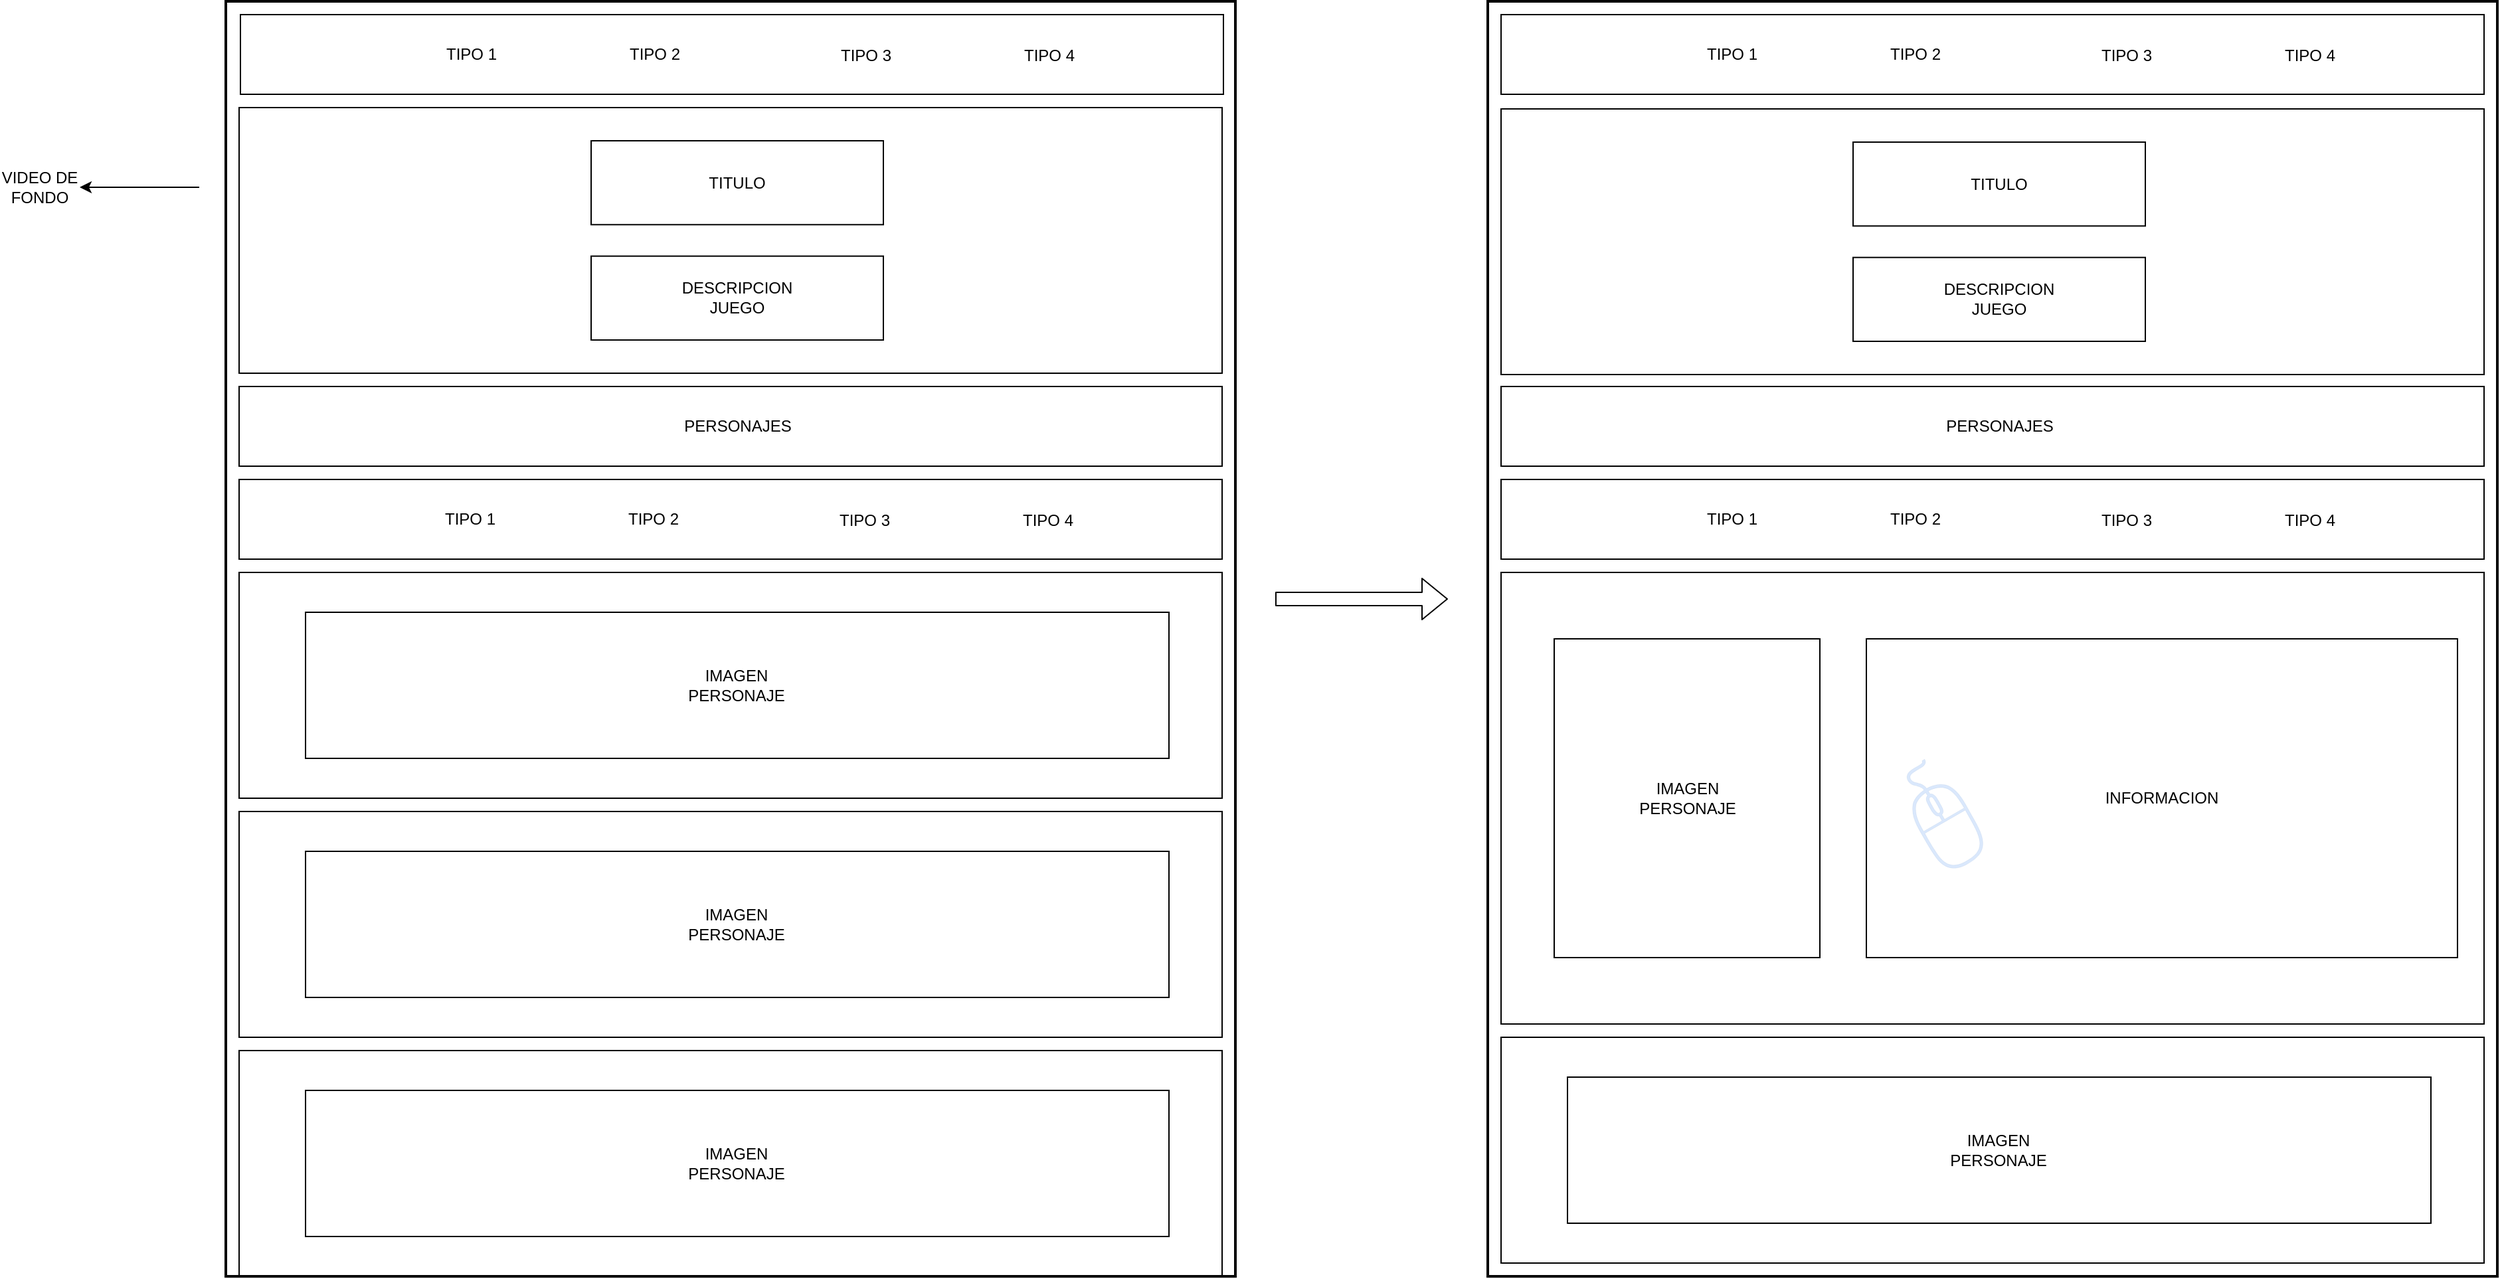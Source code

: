 <mxfile>
    <diagram id="4Bnzrhr5k3Xbg9pZ94Lz" name="Page-1">
        <mxGraphModel dx="2950" dy="1416" grid="1" gridSize="10" guides="1" tooltips="1" connect="1" arrows="1" fold="1" page="1" pageScale="1" pageWidth="850" pageHeight="1100" math="0" shadow="0">
            <root>
                <mxCell id="0"/>
                <mxCell id="1" parent="0"/>
                <mxCell id="2" value="" style="shape=table;startSize=0;container=1;collapsible=0;childLayout=tableLayout;fillColor=none;strokeColor=default;rounded=0;strokeWidth=2;" parent="1" vertex="1">
                    <mxGeometry x="40" y="40" width="760" height="960" as="geometry"/>
                </mxCell>
                <mxCell id="3" value="" style="shape=tableRow;horizontal=0;startSize=0;swimlaneHead=0;swimlaneBody=0;top=0;left=0;bottom=0;right=0;collapsible=0;dropTarget=0;fillColor=none;points=[[0,0.5],[1,0.5]];portConstraint=eastwest;" parent="2" vertex="1">
                    <mxGeometry width="760" height="960" as="geometry"/>
                </mxCell>
                <mxCell id="4" value="" style="shape=partialRectangle;html=1;whiteSpace=wrap;connectable=0;overflow=hidden;fillColor=none;top=0;left=0;bottom=0;right=0;pointerEvents=1;" parent="3" vertex="1">
                    <mxGeometry width="760" height="960" as="geometry">
                        <mxRectangle width="760" height="960" as="alternateBounds"/>
                    </mxGeometry>
                </mxCell>
                <mxCell id="5" value="" style="shape=table;startSize=0;container=1;collapsible=0;childLayout=tableLayout;rounded=0;strokeColor=default;strokeWidth=1;fillColor=none;" parent="1" vertex="1">
                    <mxGeometry x="50" y="120" width="740" height="200" as="geometry"/>
                </mxCell>
                <mxCell id="6" value="" style="shape=tableRow;horizontal=0;startSize=0;swimlaneHead=0;swimlaneBody=0;top=0;left=0;bottom=0;right=0;collapsible=0;dropTarget=0;fillColor=none;points=[[0,0.5],[1,0.5]];portConstraint=eastwest;rounded=0;strokeColor=default;strokeWidth=2;" parent="5" vertex="1">
                    <mxGeometry width="740" height="200" as="geometry"/>
                </mxCell>
                <mxCell id="7" value="" style="shape=partialRectangle;html=1;whiteSpace=wrap;connectable=0;overflow=hidden;fillColor=none;top=0;left=0;bottom=0;right=0;pointerEvents=1;rounded=0;strokeColor=default;strokeWidth=2;" parent="6" vertex="1">
                    <mxGeometry width="740" height="200" as="geometry">
                        <mxRectangle width="740" height="200" as="alternateBounds"/>
                    </mxGeometry>
                </mxCell>
                <mxCell id="14" value="" style="group" parent="1" vertex="1" connectable="0">
                    <mxGeometry x="315" y="145" width="220" height="150" as="geometry"/>
                </mxCell>
                <mxCell id="10" value="" style="group" parent="14" vertex="1" connectable="0">
                    <mxGeometry width="220" height="63.158" as="geometry"/>
                </mxCell>
                <mxCell id="8" value="" style="rounded=0;whiteSpace=wrap;html=1;fillColor=none;" parent="10" vertex="1">
                    <mxGeometry width="220" height="63.158" as="geometry"/>
                </mxCell>
                <mxCell id="9" value="TITULO" style="text;html=1;strokeColor=none;fillColor=none;align=center;verticalAlign=middle;whiteSpace=wrap;rounded=0;" parent="10" vertex="1">
                    <mxGeometry x="80" y="19.737" width="60" height="23.684" as="geometry"/>
                </mxCell>
                <mxCell id="11" value="" style="group" parent="14" vertex="1" connectable="0">
                    <mxGeometry y="86.842" width="220" height="63.158" as="geometry"/>
                </mxCell>
                <mxCell id="12" value="" style="rounded=0;whiteSpace=wrap;html=1;fillColor=none;" parent="11" vertex="1">
                    <mxGeometry width="220" height="63.158" as="geometry"/>
                </mxCell>
                <mxCell id="13" value="DESCRIPCION JUEGO" style="text;html=1;strokeColor=none;fillColor=none;align=center;verticalAlign=middle;whiteSpace=wrap;rounded=0;" parent="11" vertex="1">
                    <mxGeometry x="80" y="19.737" width="60" height="23.684" as="geometry"/>
                </mxCell>
                <mxCell id="15" value="" style="endArrow=classic;html=1;" parent="1" target="16" edge="1">
                    <mxGeometry width="50" height="50" relative="1" as="geometry">
                        <mxPoint x="20" y="180" as="sourcePoint"/>
                        <mxPoint x="-70" y="180" as="targetPoint"/>
                    </mxGeometry>
                </mxCell>
                <mxCell id="16" value="VIDEO DE FONDO" style="text;html=1;strokeColor=none;fillColor=none;align=center;verticalAlign=middle;whiteSpace=wrap;rounded=0;" parent="1" vertex="1">
                    <mxGeometry x="-130" y="165" width="60" height="30" as="geometry"/>
                </mxCell>
                <mxCell id="17" value="" style="shape=table;startSize=0;container=1;collapsible=0;childLayout=tableLayout;rounded=0;strokeColor=default;strokeWidth=1;fillColor=none;" parent="1" vertex="1">
                    <mxGeometry x="50" y="330" width="740" height="60" as="geometry"/>
                </mxCell>
                <mxCell id="18" value="" style="shape=tableRow;horizontal=0;startSize=0;swimlaneHead=0;swimlaneBody=0;top=0;left=0;bottom=0;right=0;collapsible=0;dropTarget=0;fillColor=none;points=[[0,0.5],[1,0.5]];portConstraint=eastwest;rounded=0;strokeColor=default;strokeWidth=2;" parent="17" vertex="1">
                    <mxGeometry width="740" height="60" as="geometry"/>
                </mxCell>
                <mxCell id="19" value="" style="shape=partialRectangle;html=1;whiteSpace=wrap;connectable=0;overflow=hidden;fillColor=none;top=0;left=0;bottom=0;right=0;pointerEvents=1;rounded=0;strokeColor=default;strokeWidth=2;" parent="18" vertex="1">
                    <mxGeometry width="740" height="60" as="geometry">
                        <mxRectangle width="740" height="60" as="alternateBounds"/>
                    </mxGeometry>
                </mxCell>
                <mxCell id="20" value="PERSONAJES" style="text;html=1;strokeColor=none;fillColor=none;align=center;verticalAlign=middle;whiteSpace=wrap;rounded=0;" parent="1" vertex="1">
                    <mxGeometry x="328" y="345" width="195" height="30" as="geometry"/>
                </mxCell>
                <mxCell id="66" value="" style="shape=table;startSize=0;container=1;collapsible=0;childLayout=tableLayout;fillColor=none;strokeColor=default;rounded=0;strokeWidth=2;" parent="1" vertex="1">
                    <mxGeometry x="990" y="40" width="760" height="960" as="geometry"/>
                </mxCell>
                <mxCell id="67" value="" style="shape=tableRow;horizontal=0;startSize=0;swimlaneHead=0;swimlaneBody=0;top=0;left=0;bottom=0;right=0;collapsible=0;dropTarget=0;fillColor=none;points=[[0,0.5],[1,0.5]];portConstraint=eastwest;" parent="66" vertex="1">
                    <mxGeometry width="760" height="960" as="geometry"/>
                </mxCell>
                <mxCell id="68" value="" style="shape=partialRectangle;html=1;whiteSpace=wrap;connectable=0;overflow=hidden;fillColor=none;top=0;left=0;bottom=0;right=0;pointerEvents=1;" parent="67" vertex="1">
                    <mxGeometry width="760" height="960" as="geometry">
                        <mxRectangle width="760" height="960" as="alternateBounds"/>
                    </mxGeometry>
                </mxCell>
                <mxCell id="79" value="" style="shape=table;startSize=0;container=1;collapsible=0;childLayout=tableLayout;rounded=0;strokeColor=default;strokeWidth=1;fillColor=none;" parent="1" vertex="1">
                    <mxGeometry x="1000" y="330" width="740" height="60" as="geometry"/>
                </mxCell>
                <mxCell id="80" value="" style="shape=tableRow;horizontal=0;startSize=0;swimlaneHead=0;swimlaneBody=0;top=0;left=0;bottom=0;right=0;collapsible=0;dropTarget=0;fillColor=none;points=[[0,0.5],[1,0.5]];portConstraint=eastwest;rounded=0;strokeColor=default;strokeWidth=2;" parent="79" vertex="1">
                    <mxGeometry width="740" height="60" as="geometry"/>
                </mxCell>
                <mxCell id="81" value="" style="shape=partialRectangle;html=1;whiteSpace=wrap;connectable=0;overflow=hidden;fillColor=none;top=0;left=0;bottom=0;right=0;pointerEvents=1;rounded=0;strokeColor=default;strokeWidth=2;" parent="80" vertex="1">
                    <mxGeometry width="740" height="60" as="geometry">
                        <mxRectangle width="740" height="60" as="alternateBounds"/>
                    </mxGeometry>
                </mxCell>
                <mxCell id="82" value="PERSONAJES" style="text;html=1;strokeColor=none;fillColor=none;align=center;verticalAlign=middle;whiteSpace=wrap;rounded=0;" parent="1" vertex="1">
                    <mxGeometry x="1278" y="345" width="195" height="30" as="geometry"/>
                </mxCell>
                <mxCell id="83" value="" style="shape=table;startSize=0;container=1;collapsible=0;childLayout=tableLayout;rounded=0;strokeColor=default;strokeWidth=1;fillColor=none;" parent="1" vertex="1">
                    <mxGeometry x="1000" y="400" width="740" height="60" as="geometry"/>
                </mxCell>
                <mxCell id="84" value="" style="shape=tableRow;horizontal=0;startSize=0;swimlaneHead=0;swimlaneBody=0;top=0;left=0;bottom=0;right=0;collapsible=0;dropTarget=0;fillColor=none;points=[[0,0.5],[1,0.5]];portConstraint=eastwest;rounded=0;strokeColor=default;strokeWidth=2;" parent="83" vertex="1">
                    <mxGeometry width="740" height="60" as="geometry"/>
                </mxCell>
                <mxCell id="85" value="" style="shape=partialRectangle;html=1;whiteSpace=wrap;connectable=0;overflow=hidden;fillColor=none;top=0;left=0;bottom=0;right=0;pointerEvents=1;rounded=0;strokeColor=default;strokeWidth=2;" parent="84" vertex="1">
                    <mxGeometry width="740" height="60" as="geometry">
                        <mxRectangle width="740" height="60" as="alternateBounds"/>
                    </mxGeometry>
                </mxCell>
                <mxCell id="86" value="TIPO 1" style="text;html=1;strokeColor=none;fillColor=none;align=center;verticalAlign=middle;whiteSpace=wrap;rounded=0;" parent="1" vertex="1">
                    <mxGeometry x="1113" y="415" width="122" height="30" as="geometry"/>
                </mxCell>
                <mxCell id="87" value="TIPO 2" style="text;html=1;strokeColor=none;fillColor=none;align=center;verticalAlign=middle;whiteSpace=wrap;rounded=0;" parent="1" vertex="1">
                    <mxGeometry x="1251" y="415" width="122" height="30" as="geometry"/>
                </mxCell>
                <mxCell id="88" value="TIPO 4" style="text;html=1;strokeColor=none;fillColor=none;align=center;verticalAlign=middle;whiteSpace=wrap;rounded=0;" parent="1" vertex="1">
                    <mxGeometry x="1548" y="416" width="122" height="30" as="geometry"/>
                </mxCell>
                <mxCell id="89" value="TIPO 3" style="text;html=1;strokeColor=none;fillColor=none;align=center;verticalAlign=middle;whiteSpace=wrap;rounded=0;" parent="1" vertex="1">
                    <mxGeometry x="1410" y="416" width="122" height="30" as="geometry"/>
                </mxCell>
                <mxCell id="90" value="" style="shape=table;startSize=0;container=1;collapsible=0;childLayout=tableLayout;rounded=0;strokeColor=default;strokeWidth=1;fillColor=none;" parent="1" vertex="1">
                    <mxGeometry x="1000" y="470" width="740" height="340" as="geometry"/>
                </mxCell>
                <mxCell id="91" value="" style="shape=tableRow;horizontal=0;startSize=0;swimlaneHead=0;swimlaneBody=0;top=0;left=0;bottom=0;right=0;collapsible=0;dropTarget=0;fillColor=none;points=[[0,0.5],[1,0.5]];portConstraint=eastwest;rounded=0;strokeColor=default;strokeWidth=2;" parent="90" vertex="1">
                    <mxGeometry width="740" height="340" as="geometry"/>
                </mxCell>
                <mxCell id="92" value="" style="shape=partialRectangle;html=1;whiteSpace=wrap;connectable=0;overflow=hidden;fillColor=none;top=0;left=0;bottom=0;right=0;pointerEvents=1;rounded=0;strokeColor=default;strokeWidth=2;" parent="91" vertex="1">
                    <mxGeometry width="740" height="340" as="geometry">
                        <mxRectangle width="740" height="340" as="alternateBounds"/>
                    </mxGeometry>
                </mxCell>
                <mxCell id="96" value="" style="group" parent="1" vertex="1" connectable="0">
                    <mxGeometry x="1040" y="520" width="200" height="240" as="geometry"/>
                </mxCell>
                <mxCell id="97" value="" style="rounded=0;whiteSpace=wrap;html=1;fillColor=none;" parent="96" vertex="1">
                    <mxGeometry width="200" height="240" as="geometry"/>
                </mxCell>
                <mxCell id="98" value="IMAGEN&lt;br&gt;PERSONAJE" style="text;html=1;strokeColor=none;fillColor=none;align=center;verticalAlign=middle;whiteSpace=wrap;rounded=0;" parent="96" vertex="1">
                    <mxGeometry x="72.727" y="75" width="54.545" height="90" as="geometry"/>
                </mxCell>
                <mxCell id="99" value="" style="group;fillColor=none;" parent="1" vertex="1" connectable="0">
                    <mxGeometry x="1275" y="520" width="445" height="240" as="geometry"/>
                </mxCell>
                <mxCell id="100" value="" style="rounded=0;whiteSpace=wrap;html=1;fillColor=none;" parent="99" vertex="1">
                    <mxGeometry width="445" height="240" as="geometry"/>
                </mxCell>
                <mxCell id="101" value="INFORMACION" style="text;html=1;strokeColor=none;fillColor=none;align=center;verticalAlign=middle;whiteSpace=wrap;rounded=0;" parent="99" vertex="1">
                    <mxGeometry x="161.818" y="75" width="121.364" height="90" as="geometry"/>
                </mxCell>
                <mxCell id="159" value="" style="sketch=0;pointerEvents=1;shadow=0;dashed=0;html=1;strokeColor=#6c8ebf;fillColor=#dae8fc;aspect=fixed;labelPosition=center;verticalLabelPosition=bottom;verticalAlign=top;align=center;outlineConnect=0;shape=mxgraph.vvd.mouse;strokeWidth=0;rotation=-30;" vertex="1" parent="99">
                    <mxGeometry x="35" y="90" width="41.35" height="84.39" as="geometry"/>
                </mxCell>
                <mxCell id="102" value="" style="shape=flexArrow;endArrow=classic;html=1;" parent="1" edge="1">
                    <mxGeometry width="50" height="50" relative="1" as="geometry">
                        <mxPoint x="830" y="490" as="sourcePoint"/>
                        <mxPoint x="960" y="490" as="targetPoint"/>
                    </mxGeometry>
                </mxCell>
                <mxCell id="103" value="" style="group" parent="1" vertex="1" connectable="0">
                    <mxGeometry x="50" y="470" width="740" height="170" as="geometry"/>
                </mxCell>
                <mxCell id="28" value="" style="shape=table;startSize=0;container=1;collapsible=0;childLayout=tableLayout;rounded=0;strokeColor=default;strokeWidth=1;fillColor=none;" parent="103" vertex="1">
                    <mxGeometry width="740" height="170" as="geometry"/>
                </mxCell>
                <mxCell id="29" value="" style="shape=tableRow;horizontal=0;startSize=0;swimlaneHead=0;swimlaneBody=0;top=0;left=0;bottom=0;right=0;collapsible=0;dropTarget=0;fillColor=none;points=[[0,0.5],[1,0.5]];portConstraint=eastwest;rounded=0;strokeColor=default;strokeWidth=2;" parent="28" vertex="1">
                    <mxGeometry width="740" height="170" as="geometry"/>
                </mxCell>
                <mxCell id="30" value="" style="shape=partialRectangle;html=1;whiteSpace=wrap;connectable=0;overflow=hidden;fillColor=none;top=0;left=0;bottom=0;right=0;pointerEvents=1;rounded=0;strokeColor=default;strokeWidth=2;" parent="29" vertex="1">
                    <mxGeometry width="740" height="170" as="geometry">
                        <mxRectangle width="740" height="170" as="alternateBounds"/>
                    </mxGeometry>
                </mxCell>
                <mxCell id="32" value="" style="group" parent="103" vertex="1" connectable="0">
                    <mxGeometry x="50" y="30" width="650" height="110" as="geometry"/>
                </mxCell>
                <mxCell id="33" value="" style="rounded=0;whiteSpace=wrap;html=1;fillColor=none;" parent="32" vertex="1">
                    <mxGeometry width="650" height="110.0" as="geometry"/>
                </mxCell>
                <mxCell id="34" value="IMAGEN&lt;br&gt;PERSONAJE" style="text;html=1;strokeColor=none;fillColor=none;align=center;verticalAlign=middle;whiteSpace=wrap;rounded=0;" parent="32" vertex="1">
                    <mxGeometry x="236.364" y="34.375" width="177.273" height="41.25" as="geometry"/>
                </mxCell>
                <mxCell id="104" value="" style="group" parent="1" vertex="1" connectable="0">
                    <mxGeometry x="50" y="650" width="740" height="170" as="geometry"/>
                </mxCell>
                <mxCell id="105" value="" style="shape=table;startSize=0;container=1;collapsible=0;childLayout=tableLayout;rounded=0;strokeColor=default;strokeWidth=1;fillColor=none;" parent="104" vertex="1">
                    <mxGeometry width="740" height="170" as="geometry"/>
                </mxCell>
                <mxCell id="106" value="" style="shape=tableRow;horizontal=0;startSize=0;swimlaneHead=0;swimlaneBody=0;top=0;left=0;bottom=0;right=0;collapsible=0;dropTarget=0;fillColor=none;points=[[0,0.5],[1,0.5]];portConstraint=eastwest;rounded=0;strokeColor=default;strokeWidth=2;" parent="105" vertex="1">
                    <mxGeometry width="740" height="170" as="geometry"/>
                </mxCell>
                <mxCell id="107" value="" style="shape=partialRectangle;html=1;whiteSpace=wrap;connectable=0;overflow=hidden;fillColor=none;top=0;left=0;bottom=0;right=0;pointerEvents=1;rounded=0;strokeColor=default;strokeWidth=2;" parent="106" vertex="1">
                    <mxGeometry width="740" height="170" as="geometry">
                        <mxRectangle width="740" height="170" as="alternateBounds"/>
                    </mxGeometry>
                </mxCell>
                <mxCell id="108" value="" style="group" parent="104" vertex="1" connectable="0">
                    <mxGeometry x="50" y="30" width="650" height="110" as="geometry"/>
                </mxCell>
                <mxCell id="109" value="" style="rounded=0;whiteSpace=wrap;html=1;fillColor=none;" parent="108" vertex="1">
                    <mxGeometry width="650" height="110.0" as="geometry"/>
                </mxCell>
                <mxCell id="110" value="IMAGEN&lt;br&gt;PERSONAJE" style="text;html=1;strokeColor=none;fillColor=none;align=center;verticalAlign=middle;whiteSpace=wrap;rounded=0;" parent="108" vertex="1">
                    <mxGeometry x="236.364" y="34.375" width="177.273" height="41.25" as="geometry"/>
                </mxCell>
                <mxCell id="111" value="" style="group" parent="1" vertex="1" connectable="0">
                    <mxGeometry x="50" y="830" width="740" height="170" as="geometry"/>
                </mxCell>
                <mxCell id="112" value="" style="shape=table;startSize=0;container=1;collapsible=0;childLayout=tableLayout;rounded=0;strokeColor=default;strokeWidth=1;fillColor=none;" parent="111" vertex="1">
                    <mxGeometry width="740" height="170" as="geometry"/>
                </mxCell>
                <mxCell id="113" value="" style="shape=tableRow;horizontal=0;startSize=0;swimlaneHead=0;swimlaneBody=0;top=0;left=0;bottom=0;right=0;collapsible=0;dropTarget=0;fillColor=none;points=[[0,0.5],[1,0.5]];portConstraint=eastwest;rounded=0;strokeColor=default;strokeWidth=2;" parent="112" vertex="1">
                    <mxGeometry width="740" height="170" as="geometry"/>
                </mxCell>
                <mxCell id="114" value="" style="shape=partialRectangle;html=1;whiteSpace=wrap;connectable=0;overflow=hidden;fillColor=none;top=0;left=0;bottom=0;right=0;pointerEvents=1;rounded=0;strokeColor=default;strokeWidth=2;" parent="113" vertex="1">
                    <mxGeometry width="740" height="170" as="geometry">
                        <mxRectangle width="740" height="170" as="alternateBounds"/>
                    </mxGeometry>
                </mxCell>
                <mxCell id="115" value="" style="group" parent="111" vertex="1" connectable="0">
                    <mxGeometry x="50" y="30" width="650" height="110" as="geometry"/>
                </mxCell>
                <mxCell id="116" value="" style="rounded=0;whiteSpace=wrap;html=1;fillColor=none;" parent="115" vertex="1">
                    <mxGeometry width="650" height="110.0" as="geometry"/>
                </mxCell>
                <mxCell id="117" value="IMAGEN&lt;br&gt;PERSONAJE" style="text;html=1;strokeColor=none;fillColor=none;align=center;verticalAlign=middle;whiteSpace=wrap;rounded=0;" parent="115" vertex="1">
                    <mxGeometry x="236.364" y="34.375" width="177.273" height="41.25" as="geometry"/>
                </mxCell>
                <mxCell id="121" value="" style="group" parent="1" vertex="1" connectable="0">
                    <mxGeometry x="1000" y="820" width="740" height="170" as="geometry"/>
                </mxCell>
                <mxCell id="122" value="" style="shape=table;startSize=0;container=1;collapsible=0;childLayout=tableLayout;rounded=0;strokeColor=default;strokeWidth=1;fillColor=none;" parent="121" vertex="1">
                    <mxGeometry width="740" height="170" as="geometry"/>
                </mxCell>
                <mxCell id="123" value="" style="shape=tableRow;horizontal=0;startSize=0;swimlaneHead=0;swimlaneBody=0;top=0;left=0;bottom=0;right=0;collapsible=0;dropTarget=0;fillColor=none;points=[[0,0.5],[1,0.5]];portConstraint=eastwest;rounded=0;strokeColor=default;strokeWidth=2;" parent="122" vertex="1">
                    <mxGeometry width="740" height="170" as="geometry"/>
                </mxCell>
                <mxCell id="124" value="" style="shape=partialRectangle;html=1;whiteSpace=wrap;connectable=0;overflow=hidden;fillColor=none;top=0;left=0;bottom=0;right=0;pointerEvents=1;rounded=0;strokeColor=default;strokeWidth=2;" parent="123" vertex="1">
                    <mxGeometry width="740" height="170" as="geometry">
                        <mxRectangle width="740" height="170" as="alternateBounds"/>
                    </mxGeometry>
                </mxCell>
                <mxCell id="125" value="" style="group" parent="121" vertex="1" connectable="0">
                    <mxGeometry x="50" y="30" width="650" height="110" as="geometry"/>
                </mxCell>
                <mxCell id="126" value="" style="rounded=0;whiteSpace=wrap;html=1;fillColor=none;" parent="125" vertex="1">
                    <mxGeometry width="650" height="110.0" as="geometry"/>
                </mxCell>
                <mxCell id="127" value="IMAGEN&lt;br&gt;PERSONAJE" style="text;html=1;strokeColor=none;fillColor=none;align=center;verticalAlign=middle;whiteSpace=wrap;rounded=0;" parent="125" vertex="1">
                    <mxGeometry x="236.364" y="34.375" width="177.273" height="41.25" as="geometry"/>
                </mxCell>
                <mxCell id="129" value="" style="shape=table;startSize=0;container=1;collapsible=0;childLayout=tableLayout;rounded=0;strokeColor=default;strokeWidth=1;fillColor=none;" parent="1" vertex="1">
                    <mxGeometry x="1000" y="121" width="740" height="200" as="geometry"/>
                </mxCell>
                <mxCell id="130" value="" style="shape=tableRow;horizontal=0;startSize=0;swimlaneHead=0;swimlaneBody=0;top=0;left=0;bottom=0;right=0;collapsible=0;dropTarget=0;fillColor=none;points=[[0,0.5],[1,0.5]];portConstraint=eastwest;rounded=0;strokeColor=default;strokeWidth=2;" parent="129" vertex="1">
                    <mxGeometry width="740" height="200" as="geometry"/>
                </mxCell>
                <mxCell id="131" value="" style="shape=partialRectangle;html=1;whiteSpace=wrap;connectable=0;overflow=hidden;fillColor=none;top=0;left=0;bottom=0;right=0;pointerEvents=1;rounded=0;strokeColor=default;strokeWidth=2;" parent="130" vertex="1">
                    <mxGeometry width="740" height="200" as="geometry">
                        <mxRectangle width="740" height="200" as="alternateBounds"/>
                    </mxGeometry>
                </mxCell>
                <mxCell id="132" value="" style="group" parent="1" vertex="1" connectable="0">
                    <mxGeometry x="1265" y="146" width="220" height="150" as="geometry"/>
                </mxCell>
                <mxCell id="133" value="" style="group" parent="132" vertex="1" connectable="0">
                    <mxGeometry width="220" height="63.158" as="geometry"/>
                </mxCell>
                <mxCell id="134" value="" style="rounded=0;whiteSpace=wrap;html=1;fillColor=none;" parent="133" vertex="1">
                    <mxGeometry width="220" height="63.158" as="geometry"/>
                </mxCell>
                <mxCell id="135" value="TITULO" style="text;html=1;strokeColor=none;fillColor=none;align=center;verticalAlign=middle;whiteSpace=wrap;rounded=0;" parent="133" vertex="1">
                    <mxGeometry x="80" y="19.737" width="60" height="23.684" as="geometry"/>
                </mxCell>
                <mxCell id="136" value="" style="group" parent="132" vertex="1" connectable="0">
                    <mxGeometry y="86.842" width="220" height="63.158" as="geometry"/>
                </mxCell>
                <mxCell id="137" value="" style="rounded=0;whiteSpace=wrap;html=1;fillColor=none;" parent="136" vertex="1">
                    <mxGeometry width="220" height="63.158" as="geometry"/>
                </mxCell>
                <mxCell id="138" value="DESCRIPCION JUEGO" style="text;html=1;strokeColor=none;fillColor=none;align=center;verticalAlign=middle;whiteSpace=wrap;rounded=0;" parent="136" vertex="1">
                    <mxGeometry x="80" y="19.737" width="60" height="23.684" as="geometry"/>
                </mxCell>
                <mxCell id="140" value="" style="group" parent="1" vertex="1" connectable="0">
                    <mxGeometry x="50" y="400" width="740" height="60" as="geometry"/>
                </mxCell>
                <mxCell id="21" value="" style="shape=table;startSize=0;container=1;collapsible=0;childLayout=tableLayout;rounded=0;strokeColor=default;strokeWidth=1;fillColor=none;" parent="140" vertex="1">
                    <mxGeometry width="740" height="60" as="geometry"/>
                </mxCell>
                <mxCell id="22" value="" style="shape=tableRow;horizontal=0;startSize=0;swimlaneHead=0;swimlaneBody=0;top=0;left=0;bottom=0;right=0;collapsible=0;dropTarget=0;fillColor=none;points=[[0,0.5],[1,0.5]];portConstraint=eastwest;rounded=0;strokeColor=default;strokeWidth=2;" parent="21" vertex="1">
                    <mxGeometry width="740" height="60" as="geometry"/>
                </mxCell>
                <mxCell id="23" value="" style="shape=partialRectangle;html=1;whiteSpace=wrap;connectable=0;overflow=hidden;fillColor=none;top=0;left=0;bottom=0;right=0;pointerEvents=1;rounded=0;strokeColor=default;strokeWidth=2;" parent="22" vertex="1">
                    <mxGeometry width="740" height="60" as="geometry">
                        <mxRectangle width="740" height="60" as="alternateBounds"/>
                    </mxGeometry>
                </mxCell>
                <mxCell id="139" value="" style="group" parent="140" vertex="1" connectable="0">
                    <mxGeometry x="113" y="15" width="557" height="31" as="geometry"/>
                </mxCell>
                <mxCell id="24" value="TIPO 1" style="text;html=1;strokeColor=none;fillColor=none;align=center;verticalAlign=middle;whiteSpace=wrap;rounded=0;" parent="139" vertex="1">
                    <mxGeometry width="122" height="30" as="geometry"/>
                </mxCell>
                <mxCell id="25" value="TIPO 2" style="text;html=1;strokeColor=none;fillColor=none;align=center;verticalAlign=middle;whiteSpace=wrap;rounded=0;" parent="139" vertex="1">
                    <mxGeometry x="138" width="122" height="30" as="geometry"/>
                </mxCell>
                <mxCell id="26" value="TIPO 4" style="text;html=1;strokeColor=none;fillColor=none;align=center;verticalAlign=middle;whiteSpace=wrap;rounded=0;" parent="139" vertex="1">
                    <mxGeometry x="435" y="1" width="122" height="30" as="geometry"/>
                </mxCell>
                <mxCell id="27" value="TIPO 3" style="text;html=1;strokeColor=none;fillColor=none;align=center;verticalAlign=middle;whiteSpace=wrap;rounded=0;" parent="139" vertex="1">
                    <mxGeometry x="297" y="1" width="122" height="30" as="geometry"/>
                </mxCell>
                <mxCell id="141" value="" style="group" parent="1" vertex="1" connectable="0">
                    <mxGeometry x="51" y="50" width="740" height="60" as="geometry"/>
                </mxCell>
                <mxCell id="142" value="" style="shape=table;startSize=0;container=1;collapsible=0;childLayout=tableLayout;rounded=0;strokeColor=default;strokeWidth=1;fillColor=none;" parent="141" vertex="1">
                    <mxGeometry width="740" height="60" as="geometry"/>
                </mxCell>
                <mxCell id="143" value="" style="shape=tableRow;horizontal=0;startSize=0;swimlaneHead=0;swimlaneBody=0;top=0;left=0;bottom=0;right=0;collapsible=0;dropTarget=0;fillColor=none;points=[[0,0.5],[1,0.5]];portConstraint=eastwest;rounded=0;strokeColor=default;strokeWidth=2;" parent="142" vertex="1">
                    <mxGeometry width="740" height="60" as="geometry"/>
                </mxCell>
                <mxCell id="144" value="" style="shape=partialRectangle;html=1;whiteSpace=wrap;connectable=0;overflow=hidden;fillColor=none;top=0;left=0;bottom=0;right=0;pointerEvents=1;rounded=0;strokeColor=default;strokeWidth=2;" parent="143" vertex="1">
                    <mxGeometry width="740" height="60" as="geometry">
                        <mxRectangle width="740" height="60" as="alternateBounds"/>
                    </mxGeometry>
                </mxCell>
                <mxCell id="145" value="" style="group" parent="141" vertex="1" connectable="0">
                    <mxGeometry x="113" y="15" width="557" height="31" as="geometry"/>
                </mxCell>
                <mxCell id="146" value="TIPO 1" style="text;html=1;strokeColor=none;fillColor=none;align=center;verticalAlign=middle;whiteSpace=wrap;rounded=0;" parent="145" vertex="1">
                    <mxGeometry width="122" height="30" as="geometry"/>
                </mxCell>
                <mxCell id="147" value="TIPO 2" style="text;html=1;strokeColor=none;fillColor=none;align=center;verticalAlign=middle;whiteSpace=wrap;rounded=0;" parent="145" vertex="1">
                    <mxGeometry x="138" width="122" height="30" as="geometry"/>
                </mxCell>
                <mxCell id="148" value="TIPO 4" style="text;html=1;strokeColor=none;fillColor=none;align=center;verticalAlign=middle;whiteSpace=wrap;rounded=0;" parent="145" vertex="1">
                    <mxGeometry x="435" y="1" width="122" height="30" as="geometry"/>
                </mxCell>
                <mxCell id="149" value="TIPO 3" style="text;html=1;strokeColor=none;fillColor=none;align=center;verticalAlign=middle;whiteSpace=wrap;rounded=0;" parent="145" vertex="1">
                    <mxGeometry x="297" y="1" width="122" height="30" as="geometry"/>
                </mxCell>
                <mxCell id="150" value="" style="group" parent="1" vertex="1" connectable="0">
                    <mxGeometry x="1000" y="50" width="740" height="60" as="geometry"/>
                </mxCell>
                <mxCell id="151" value="" style="shape=table;startSize=0;container=1;collapsible=0;childLayout=tableLayout;rounded=0;strokeColor=default;strokeWidth=1;fillColor=none;" parent="150" vertex="1">
                    <mxGeometry width="740" height="60" as="geometry"/>
                </mxCell>
                <mxCell id="152" value="" style="shape=tableRow;horizontal=0;startSize=0;swimlaneHead=0;swimlaneBody=0;top=0;left=0;bottom=0;right=0;collapsible=0;dropTarget=0;fillColor=none;points=[[0,0.5],[1,0.5]];portConstraint=eastwest;rounded=0;strokeColor=default;strokeWidth=2;" parent="151" vertex="1">
                    <mxGeometry width="740" height="60" as="geometry"/>
                </mxCell>
                <mxCell id="153" value="" style="shape=partialRectangle;html=1;whiteSpace=wrap;connectable=0;overflow=hidden;fillColor=none;top=0;left=0;bottom=0;right=0;pointerEvents=1;rounded=0;strokeColor=default;strokeWidth=2;" parent="152" vertex="1">
                    <mxGeometry width="740" height="60" as="geometry">
                        <mxRectangle width="740" height="60" as="alternateBounds"/>
                    </mxGeometry>
                </mxCell>
                <mxCell id="154" value="" style="group" parent="150" vertex="1" connectable="0">
                    <mxGeometry x="113" y="15" width="557" height="31" as="geometry"/>
                </mxCell>
                <mxCell id="155" value="TIPO 1" style="text;html=1;strokeColor=none;fillColor=none;align=center;verticalAlign=middle;whiteSpace=wrap;rounded=0;" parent="154" vertex="1">
                    <mxGeometry width="122" height="30" as="geometry"/>
                </mxCell>
                <mxCell id="156" value="TIPO 2" style="text;html=1;strokeColor=none;fillColor=none;align=center;verticalAlign=middle;whiteSpace=wrap;rounded=0;" parent="154" vertex="1">
                    <mxGeometry x="138" width="122" height="30" as="geometry"/>
                </mxCell>
                <mxCell id="157" value="TIPO 4" style="text;html=1;strokeColor=none;fillColor=none;align=center;verticalAlign=middle;whiteSpace=wrap;rounded=0;" parent="154" vertex="1">
                    <mxGeometry x="435" y="1" width="122" height="30" as="geometry"/>
                </mxCell>
                <mxCell id="158" value="TIPO 3" style="text;html=1;strokeColor=none;fillColor=none;align=center;verticalAlign=middle;whiteSpace=wrap;rounded=0;" parent="154" vertex="1">
                    <mxGeometry x="297" y="1" width="122" height="30" as="geometry"/>
                </mxCell>
            </root>
        </mxGraphModel>
    </diagram>
</mxfile>